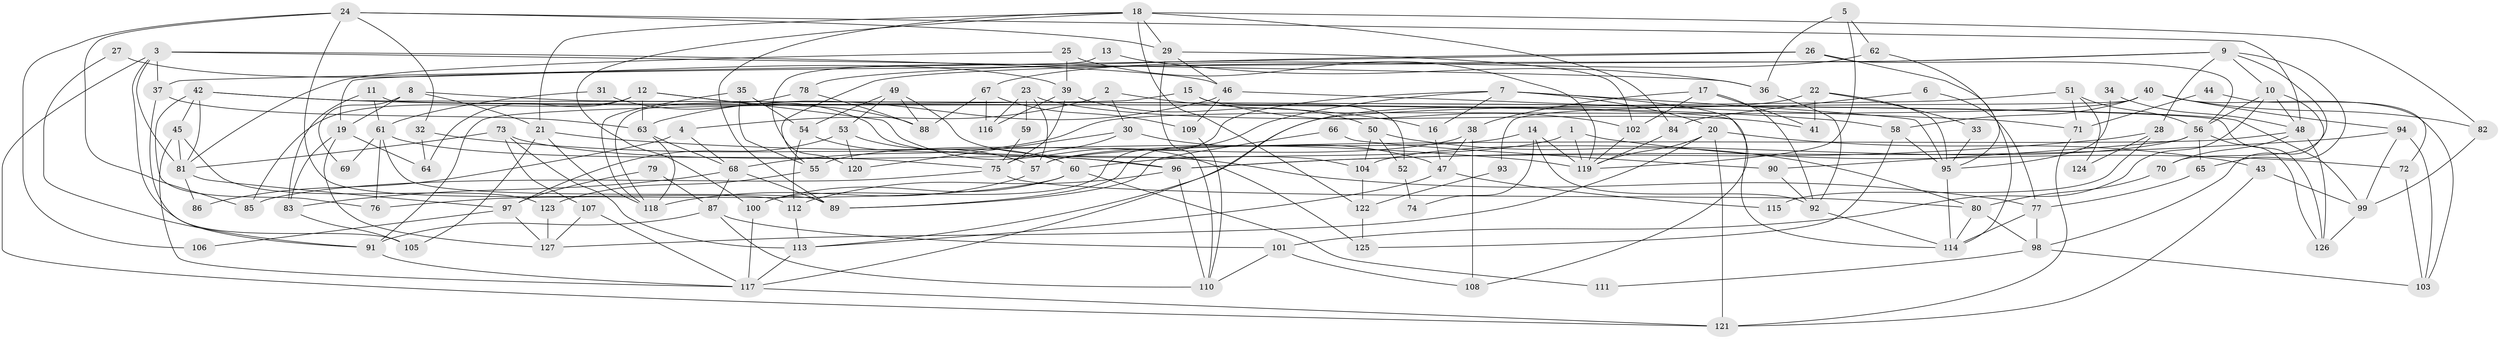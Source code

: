 // coarse degree distribution, {3: 0.25396825396825395, 9: 0.06349206349206349, 17: 0.015873015873015872, 4: 0.12698412698412698, 13: 0.06349206349206349, 6: 0.12698412698412698, 7: 0.06349206349206349, 8: 0.06349206349206349, 11: 0.031746031746031744, 2: 0.09523809523809523, 5: 0.07936507936507936, 10: 0.015873015873015872}
// Generated by graph-tools (version 1.1) at 2025/18/03/04/25 18:18:50]
// undirected, 127 vertices, 254 edges
graph export_dot {
graph [start="1"]
  node [color=gray90,style=filled];
  1;
  2;
  3;
  4;
  5;
  6;
  7;
  8;
  9;
  10;
  11;
  12;
  13;
  14;
  15;
  16;
  17;
  18;
  19;
  20;
  21;
  22;
  23;
  24;
  25;
  26;
  27;
  28;
  29;
  30;
  31;
  32;
  33;
  34;
  35;
  36;
  37;
  38;
  39;
  40;
  41;
  42;
  43;
  44;
  45;
  46;
  47;
  48;
  49;
  50;
  51;
  52;
  53;
  54;
  55;
  56;
  57;
  58;
  59;
  60;
  61;
  62;
  63;
  64;
  65;
  66;
  67;
  68;
  69;
  70;
  71;
  72;
  73;
  74;
  75;
  76;
  77;
  78;
  79;
  80;
  81;
  82;
  83;
  84;
  85;
  86;
  87;
  88;
  89;
  90;
  91;
  92;
  93;
  94;
  95;
  96;
  97;
  98;
  99;
  100;
  101;
  102;
  103;
  104;
  105;
  106;
  107;
  108;
  109;
  110;
  111;
  112;
  113;
  114;
  115;
  116;
  117;
  118;
  119;
  120;
  121;
  122;
  123;
  124;
  125;
  126;
  127;
  1 -- 119;
  1 -- 60;
  1 -- 72;
  2 -- 30;
  2 -- 16;
  2 -- 4;
  3 -- 37;
  3 -- 81;
  3 -- 36;
  3 -- 46;
  3 -- 105;
  3 -- 121;
  4 -- 68;
  4 -- 86;
  5 -- 62;
  5 -- 119;
  5 -- 36;
  6 -- 77;
  6 -- 84;
  7 -- 89;
  7 -- 20;
  7 -- 16;
  7 -- 95;
  7 -- 100;
  7 -- 108;
  8 -- 21;
  8 -- 99;
  8 -- 19;
  8 -- 69;
  9 -- 19;
  9 -- 65;
  9 -- 10;
  9 -- 28;
  9 -- 55;
  9 -- 70;
  10 -- 48;
  10 -- 56;
  10 -- 98;
  10 -- 101;
  11 -- 83;
  11 -- 114;
  11 -- 61;
  12 -- 63;
  12 -- 64;
  12 -- 85;
  12 -- 88;
  12 -- 125;
  13 -- 36;
  13 -- 120;
  14 -- 92;
  14 -- 57;
  14 -- 74;
  14 -- 119;
  15 -- 102;
  15 -- 91;
  15 -- 52;
  16 -- 47;
  17 -- 92;
  17 -- 38;
  17 -- 41;
  17 -- 102;
  18 -- 21;
  18 -- 100;
  18 -- 29;
  18 -- 82;
  18 -- 84;
  18 -- 89;
  18 -- 122;
  19 -- 127;
  19 -- 64;
  19 -- 83;
  20 -- 121;
  20 -- 119;
  20 -- 43;
  20 -- 127;
  21 -- 119;
  21 -- 105;
  21 -- 118;
  22 -- 117;
  22 -- 95;
  22 -- 33;
  22 -- 41;
  23 -- 116;
  23 -- 41;
  23 -- 57;
  23 -- 59;
  24 -- 48;
  24 -- 29;
  24 -- 32;
  24 -- 85;
  24 -- 106;
  24 -- 112;
  25 -- 119;
  25 -- 81;
  25 -- 39;
  26 -- 56;
  26 -- 114;
  26 -- 37;
  26 -- 78;
  27 -- 39;
  27 -- 91;
  28 -- 96;
  28 -- 115;
  28 -- 124;
  29 -- 110;
  29 -- 46;
  29 -- 102;
  30 -- 75;
  30 -- 47;
  30 -- 120;
  31 -- 96;
  31 -- 61;
  32 -- 96;
  32 -- 64;
  33 -- 95;
  34 -- 48;
  34 -- 95;
  35 -- 54;
  35 -- 118;
  35 -- 55;
  36 -- 92;
  37 -- 63;
  37 -- 91;
  38 -- 108;
  38 -- 55;
  38 -- 47;
  39 -- 75;
  39 -- 50;
  39 -- 116;
  40 -- 82;
  40 -- 94;
  40 -- 58;
  40 -- 68;
  40 -- 93;
  40 -- 103;
  42 -- 126;
  42 -- 58;
  42 -- 45;
  42 -- 76;
  42 -- 81;
  43 -- 121;
  43 -- 99;
  44 -- 72;
  44 -- 71;
  45 -- 117;
  45 -- 81;
  45 -- 123;
  46 -- 63;
  46 -- 71;
  46 -- 109;
  47 -- 113;
  47 -- 115;
  48 -- 57;
  48 -- 70;
  48 -- 126;
  49 -- 88;
  49 -- 54;
  49 -- 53;
  49 -- 104;
  50 -- 104;
  50 -- 52;
  50 -- 80;
  51 -- 113;
  51 -- 71;
  51 -- 56;
  51 -- 124;
  52 -- 74;
  53 -- 97;
  53 -- 60;
  53 -- 120;
  54 -- 57;
  54 -- 112;
  55 -- 123;
  56 -- 65;
  56 -- 90;
  56 -- 104;
  56 -- 126;
  57 -- 118;
  58 -- 125;
  58 -- 95;
  59 -- 75;
  60 -- 76;
  60 -- 100;
  60 -- 111;
  61 -- 89;
  61 -- 69;
  61 -- 75;
  61 -- 76;
  62 -- 95;
  62 -- 67;
  63 -- 68;
  63 -- 118;
  65 -- 77;
  66 -- 90;
  66 -- 89;
  67 -- 109;
  67 -- 88;
  67 -- 116;
  68 -- 87;
  68 -- 83;
  68 -- 89;
  70 -- 80;
  71 -- 121;
  72 -- 103;
  73 -- 81;
  73 -- 77;
  73 -- 107;
  73 -- 113;
  75 -- 85;
  75 -- 80;
  77 -- 114;
  77 -- 98;
  78 -- 118;
  78 -- 88;
  79 -- 87;
  79 -- 97;
  80 -- 98;
  80 -- 114;
  81 -- 86;
  81 -- 97;
  82 -- 99;
  83 -- 105;
  84 -- 119;
  87 -- 101;
  87 -- 91;
  87 -- 110;
  90 -- 92;
  91 -- 117;
  92 -- 114;
  93 -- 122;
  94 -- 103;
  94 -- 99;
  94 -- 96;
  95 -- 114;
  96 -- 112;
  96 -- 110;
  97 -- 127;
  97 -- 106;
  98 -- 103;
  98 -- 111;
  99 -- 126;
  100 -- 117;
  101 -- 110;
  101 -- 108;
  102 -- 119;
  104 -- 122;
  107 -- 127;
  107 -- 117;
  109 -- 110;
  112 -- 113;
  113 -- 117;
  117 -- 121;
  122 -- 125;
  123 -- 127;
}
